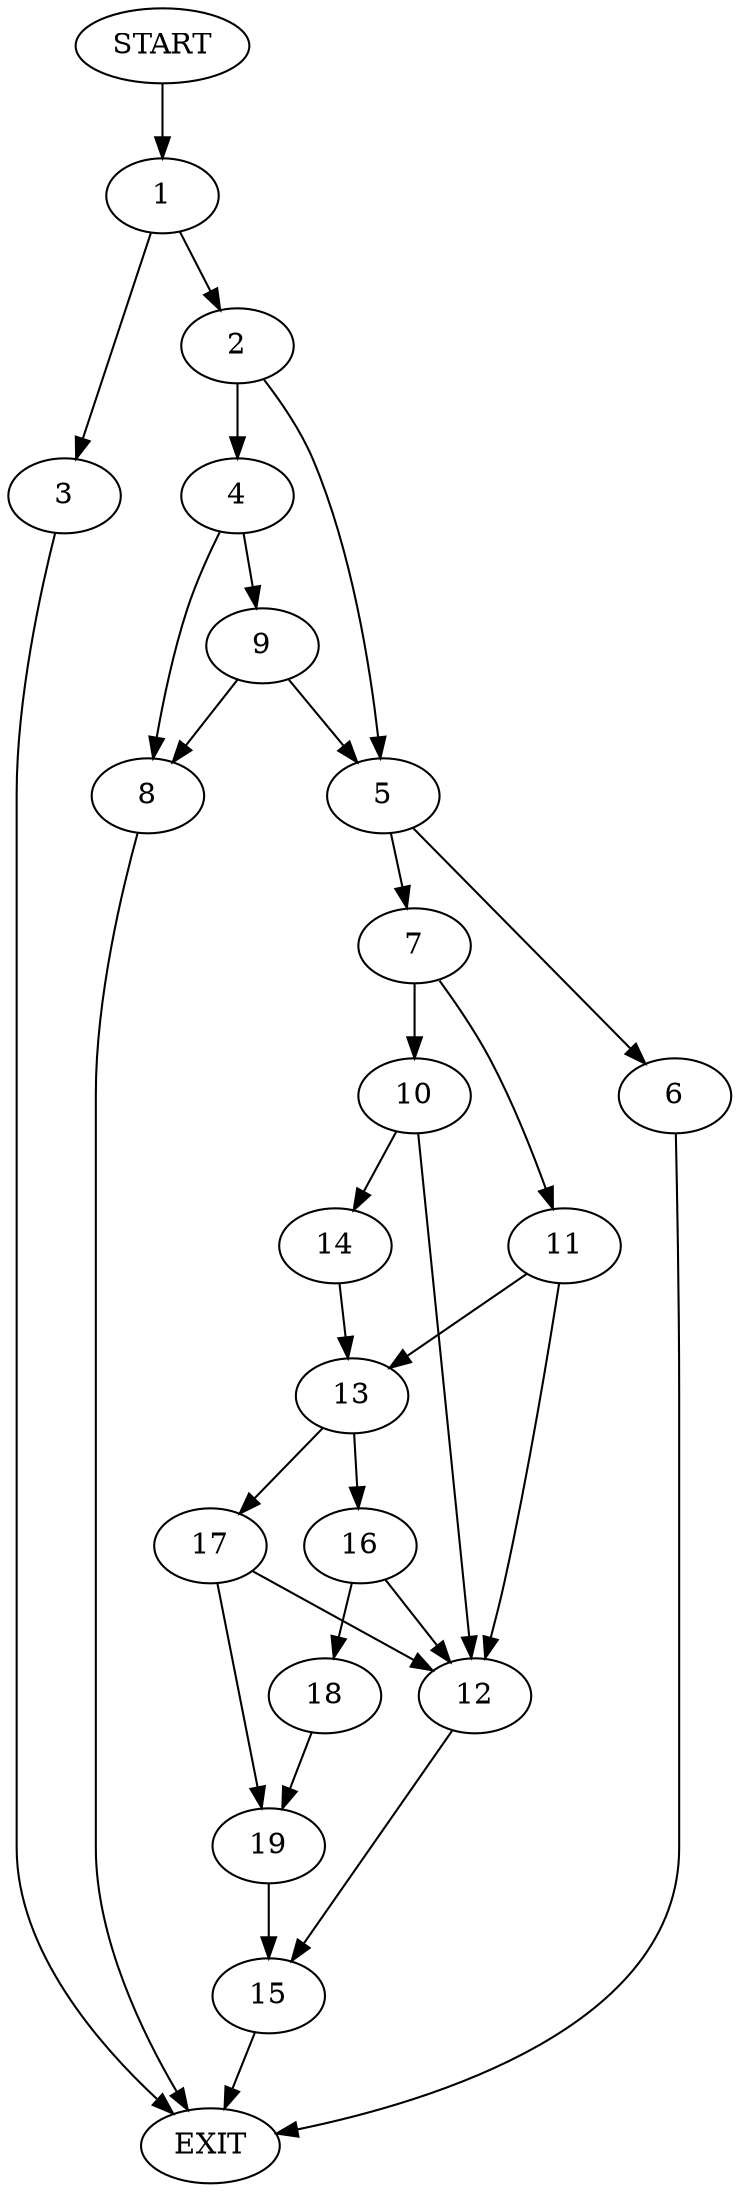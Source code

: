 digraph {
0 [label="START"]
20 [label="EXIT"]
0 -> 1
1 -> 2
1 -> 3
3 -> 20
2 -> 4
2 -> 5
5 -> 6
5 -> 7
4 -> 8
4 -> 9
8 -> 20
9 -> 8
9 -> 5
6 -> 20
7 -> 10
7 -> 11
11 -> 12
11 -> 13
10 -> 14
10 -> 12
14 -> 13
12 -> 15
13 -> 16
13 -> 17
16 -> 12
16 -> 18
17 -> 12
17 -> 19
18 -> 19
19 -> 15
15 -> 20
}
